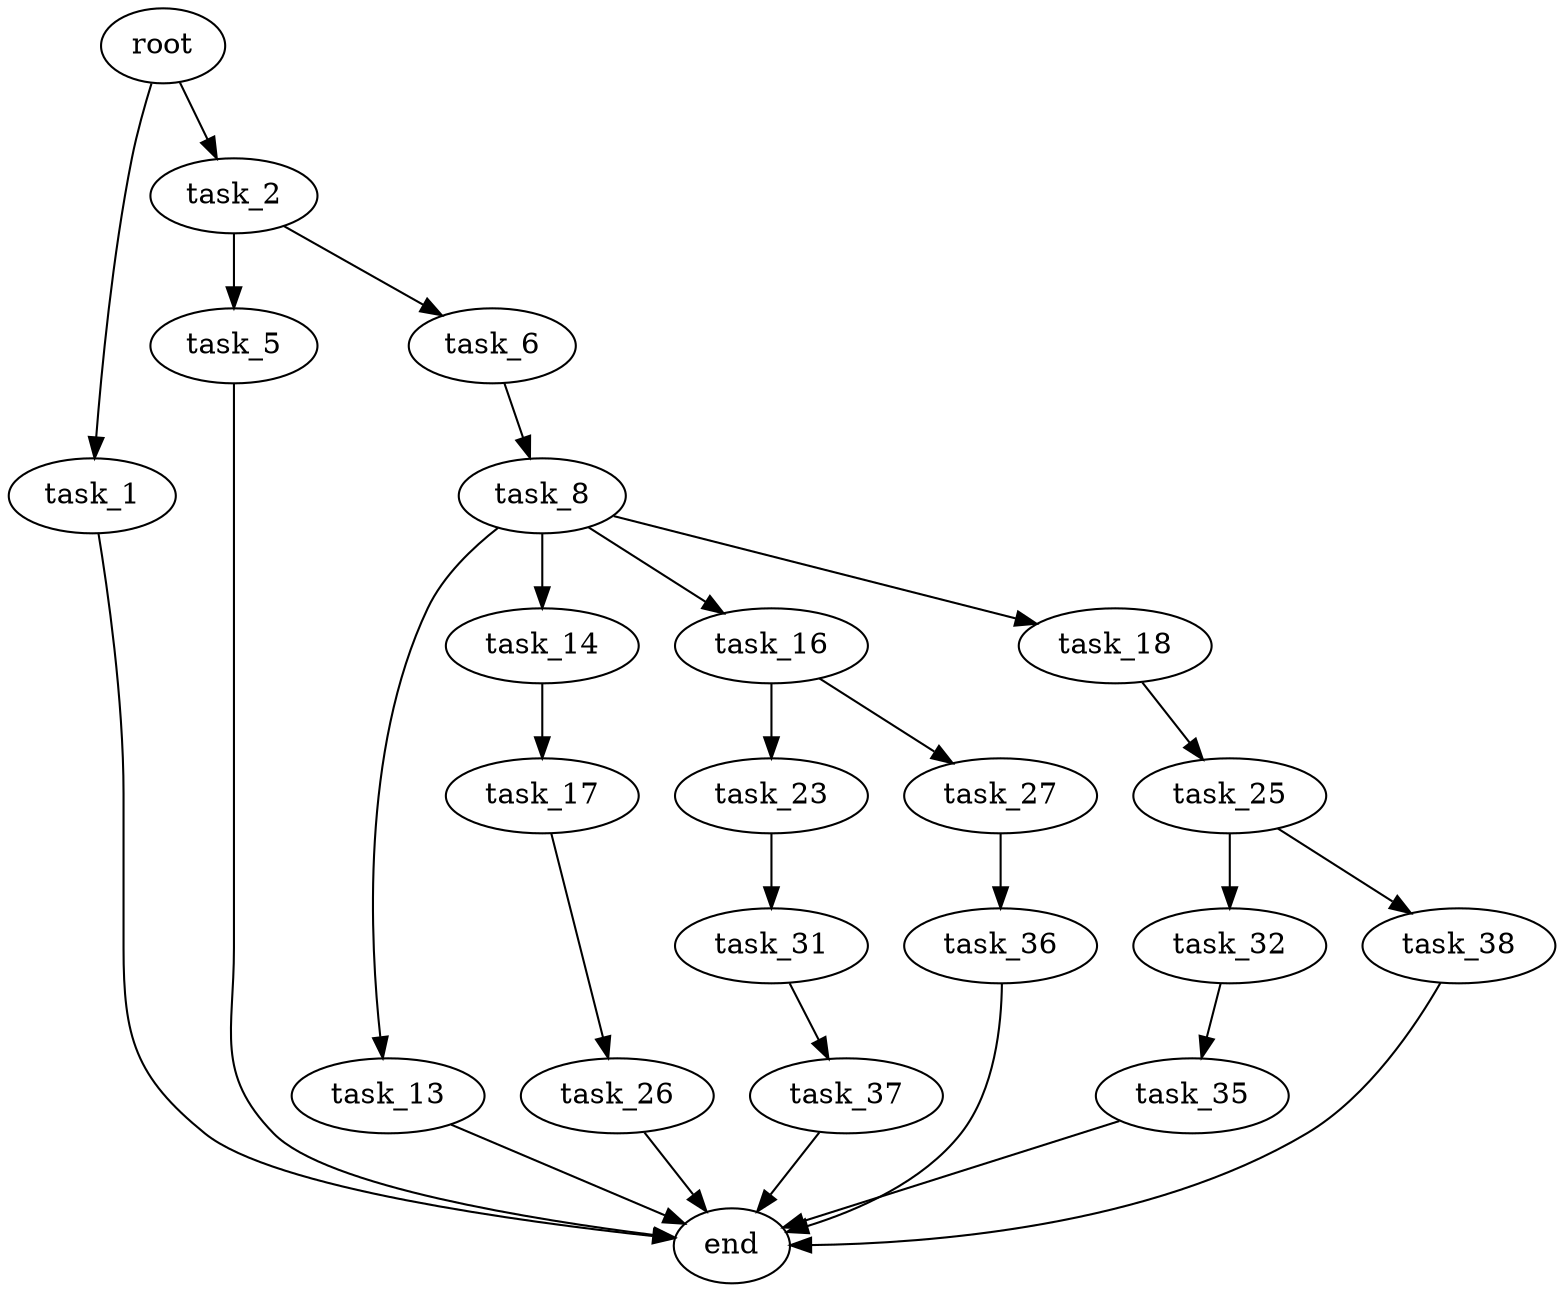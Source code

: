 digraph G {
  root [size="0.000000"];
  task_1 [size="368293445632.000000"];
  task_2 [size="150321006720.000000"];
  end [size="0.000000"];
  task_5 [size="8589934592.000000"];
  task_6 [size="134217728000.000000"];
  task_8 [size="34601342525.000000"];
  task_13 [size="9575871632.000000"];
  task_14 [size="133805891783.000000"];
  task_16 [size="62214535086.000000"];
  task_18 [size="748031774048.000000"];
  task_17 [size="16897193672.000000"];
  task_23 [size="28594339610.000000"];
  task_27 [size="88472607744.000000"];
  task_26 [size="2422405334.000000"];
  task_25 [size="640596284432.000000"];
  task_31 [size="549755813888.000000"];
  task_32 [size="1578982674.000000"];
  task_38 [size="3541677838.000000"];
  task_36 [size="184991619027.000000"];
  task_37 [size="9797769006.000000"];
  task_35 [size="134217728000.000000"];

  root -> task_1 [size="1.000000"];
  root -> task_2 [size="1.000000"];
  task_1 -> end [size="1.000000"];
  task_2 -> task_5 [size="134217728.000000"];
  task_2 -> task_6 [size="134217728.000000"];
  task_5 -> end [size="1.000000"];
  task_6 -> task_8 [size="209715200.000000"];
  task_8 -> task_13 [size="838860800.000000"];
  task_8 -> task_14 [size="838860800.000000"];
  task_8 -> task_16 [size="838860800.000000"];
  task_8 -> task_18 [size="838860800.000000"];
  task_13 -> end [size="1.000000"];
  task_14 -> task_17 [size="301989888.000000"];
  task_16 -> task_23 [size="75497472.000000"];
  task_16 -> task_27 [size="75497472.000000"];
  task_18 -> task_25 [size="536870912.000000"];
  task_17 -> task_26 [size="838860800.000000"];
  task_23 -> task_31 [size="536870912.000000"];
  task_27 -> task_36 [size="134217728.000000"];
  task_26 -> end [size="1.000000"];
  task_25 -> task_32 [size="536870912.000000"];
  task_25 -> task_38 [size="536870912.000000"];
  task_31 -> task_37 [size="536870912.000000"];
  task_32 -> task_35 [size="33554432.000000"];
  task_38 -> end [size="1.000000"];
  task_36 -> end [size="1.000000"];
  task_37 -> end [size="1.000000"];
  task_35 -> end [size="1.000000"];
}
